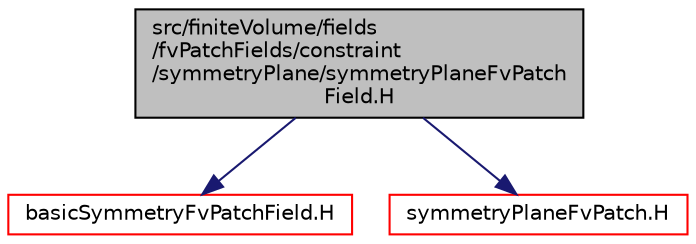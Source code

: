 digraph "src/finiteVolume/fields/fvPatchFields/constraint/symmetryPlane/symmetryPlaneFvPatchField.H"
{
  bgcolor="transparent";
  edge [fontname="Helvetica",fontsize="10",labelfontname="Helvetica",labelfontsize="10"];
  node [fontname="Helvetica",fontsize="10",shape=record];
  Node1 [label="src/finiteVolume/fields\l/fvPatchFields/constraint\l/symmetryPlane/symmetryPlaneFvPatch\lField.H",height=0.2,width=0.4,color="black", fillcolor="grey75", style="filled", fontcolor="black"];
  Node1 -> Node2 [color="midnightblue",fontsize="10",style="solid",fontname="Helvetica"];
  Node2 [label="basicSymmetryFvPatchField.H",height=0.2,width=0.4,color="red",URL="$a05154.html"];
  Node1 -> Node3 [color="midnightblue",fontsize="10",style="solid",fontname="Helvetica"];
  Node3 [label="symmetryPlaneFvPatch.H",height=0.2,width=0.4,color="red",URL="$a05907.html"];
}
